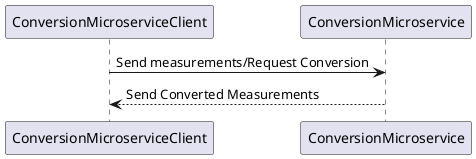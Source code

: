@startuml
ConversionMicroserviceClient -> ConversionMicroservice: Send measurements/Request Conversion
ConversionMicroservice --> ConversionMicroserviceClient: Send Converted Measurements
@enduml